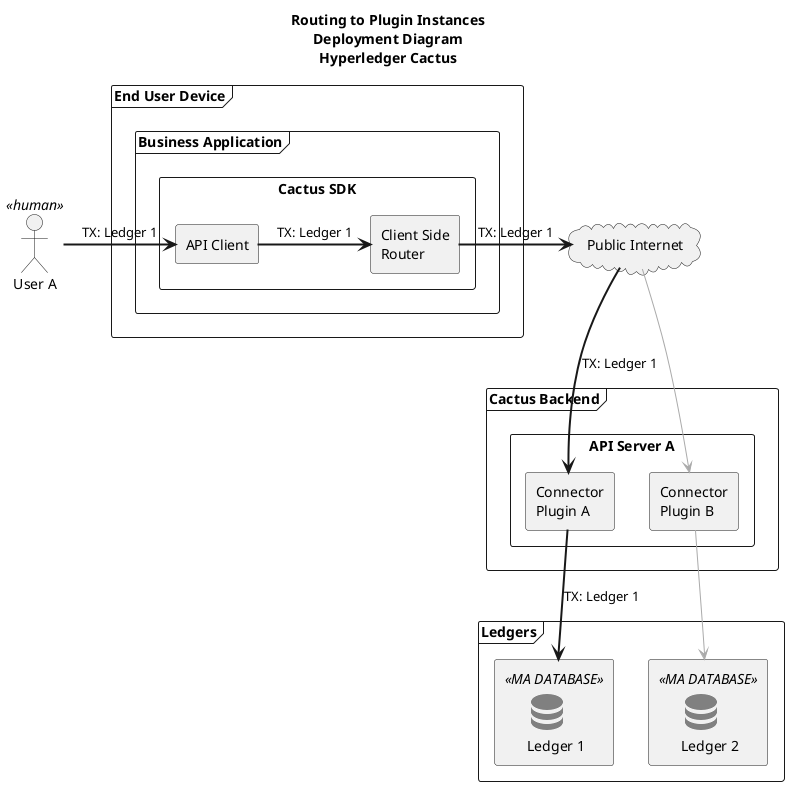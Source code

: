 @startuml Routing to Plugin Instances


!include <material/common>
' To import the sprite file you DON'T need to place a prefix!
!include <material/cellphone>
!include <material/laptop_chromebook>
!include <material/database>

title Routing to Plugin Instances\nDeployment Diagram\nHyperledger Cactus

actor "User A" as usera <<human>>

frame "End User Device" as enduserdevice {
  frame "Business Application" as ba {
    rectangle "Cactus SDK" as cactussdk {
      rectangle "API Client" as apiclient {
      }
      rectangle "Client Side\nRouter" as clientsiderouter {
      }
    }
  }
}

cloud "Public Internet" as publicinternet {
}

frame "Cactus Backend" as cactus {
  rectangle "API Server A" as apia {
    rectangle "Connector\nPlugin A" as connectorplugina {
    }
    rectangle "Connector\nPlugin B" as connectorpluginb {
    }
  }
}


frame "Ledgers" as ledgers {
  MA_DATABASE(Gray, 1, ledger1, rectangle, "Ledger 1") {
  }
  MA_DATABASE(Gray, 1, ledger2, rectangle, "Ledger 2") {
  }
}

usera => apiclient: TX: Ledger 1
apiclient => clientsiderouter: TX: Ledger 1
clientsiderouter => publicinternet: TX: Ledger 1

publicinternet ==> connectorplugina: TX: Ledger 1
publicinternet -[#AAAAAA]-> connectorpluginb

connectorplugina ==> ledger1: TX: Ledger 1
connectorpluginb -[#AAAAAA]-> ledger2

@enduml
